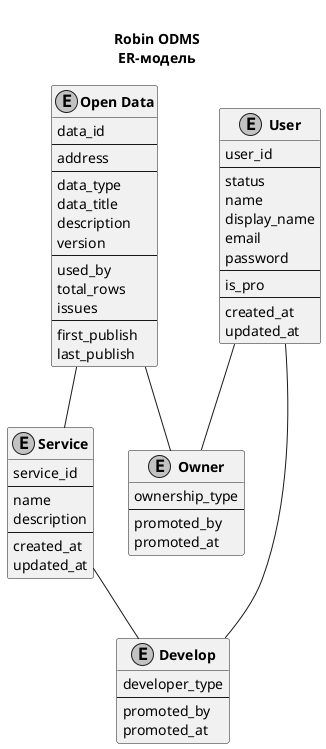 @startuml ER-model

skinparam monochrome true
skinparam	shadowing false

title
  <font size=14 color=black>
	<b>Robin ODMS
	ER-модель
end title

entity "<b>Open Data" as Data {
	data_id
	--
	address
	--
	data_type
	data_title
	description
	version
	--
	used_by
	total_rows
	issues
	--
	first_publish
	last_publish
}

entity "<b>User" as User {
	user_id
	--
	status
	name
	display_name
	email
	password
	--
	is_pro
	--
	created_at
	updated_at
}

entity "<b>Owner" as Owner {
	ownership_type
	--
	promoted_by
	promoted_at
}

entity "<b>Service" as Service {
	service_id
	--
	name
	description
	--
	created_at
	updated_at
}

entity "<b>Develop" as Develop {
	developer_type
	--
	promoted_by
	promoted_at
}

Data -- Owner
Data -- Service
Service -- Develop
User -- Owner
User -- Develop

@enduml

